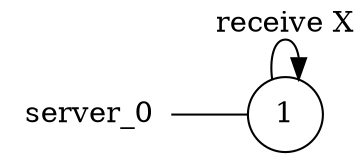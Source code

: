 digraph server_0 {
	rankdir="LR";
	n_0 [label="server_0", shape="plaintext"];
	n_1 [id="1", shape=circle, label="1"];
	n_0 -> n_1 [arrowhead=none];

	n_1 -> n_1 [id="[$e|3]", label="receive X"];
}
